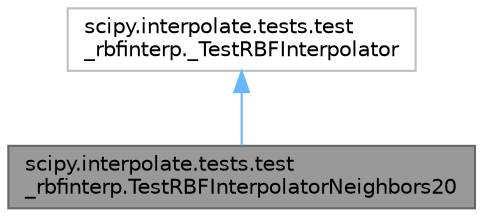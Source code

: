 digraph "scipy.interpolate.tests.test_rbfinterp.TestRBFInterpolatorNeighbors20"
{
 // LATEX_PDF_SIZE
  bgcolor="transparent";
  edge [fontname=Helvetica,fontsize=10,labelfontname=Helvetica,labelfontsize=10];
  node [fontname=Helvetica,fontsize=10,shape=box,height=0.2,width=0.4];
  Node1 [id="Node000001",label="scipy.interpolate.tests.test\l_rbfinterp.TestRBFInterpolatorNeighbors20",height=0.2,width=0.4,color="gray40", fillcolor="grey60", style="filled", fontcolor="black",tooltip=" "];
  Node2 -> Node1 [id="edge1_Node000001_Node000002",dir="back",color="steelblue1",style="solid",tooltip=" "];
  Node2 [id="Node000002",label="scipy.interpolate.tests.test\l_rbfinterp._TestRBFInterpolator",height=0.2,width=0.4,color="grey75", fillcolor="white", style="filled",URL="$df/de5/classscipy_1_1interpolate_1_1tests_1_1test__rbfinterp_1_1__TestRBFInterpolator.html",tooltip=" "];
}
